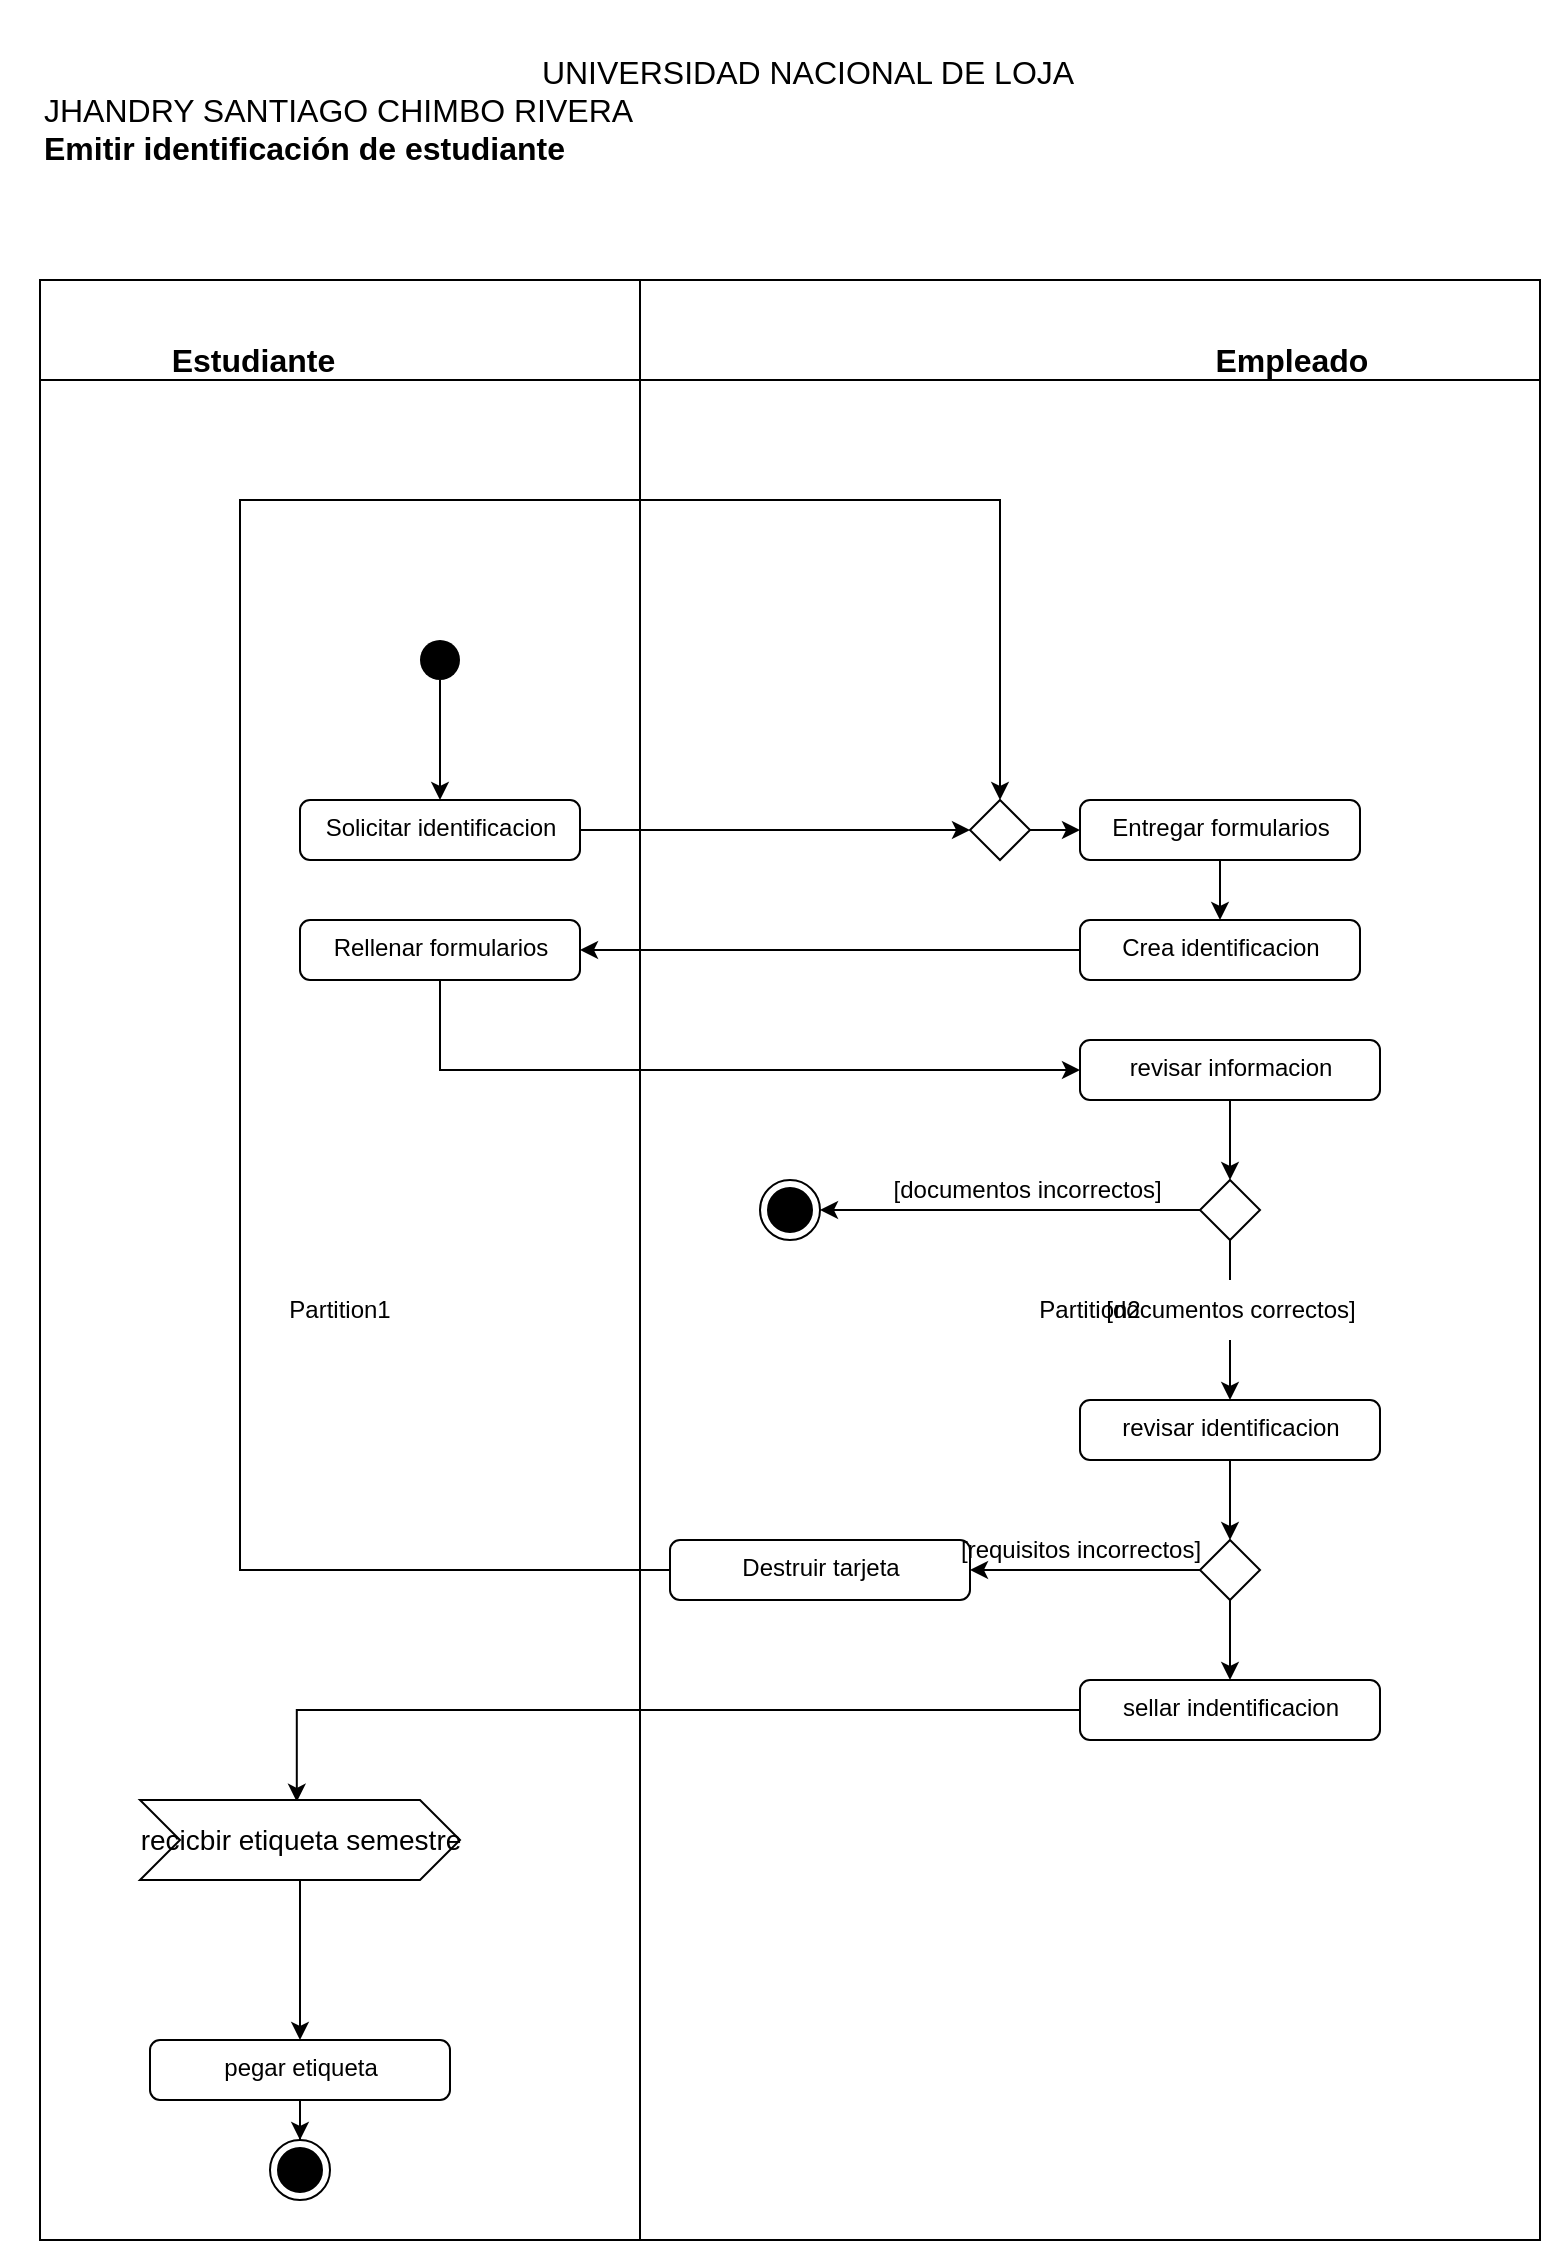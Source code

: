 <mxfile version="20.3.0" type="device"><diagram id="B9wdxovjLmKBqrlXVApe" name="Página-1"><mxGraphModel dx="1221" dy="764" grid="1" gridSize="10" guides="1" tooltips="1" connect="1" arrows="1" fold="1" page="1" pageScale="1" pageWidth="1169" pageHeight="1654" math="0" shadow="0"><root><mxCell id="0"/><mxCell id="1" parent="0"/><mxCell id="vaqCGcie1xAad3sS6H91-85" value="" style="rounded=0;whiteSpace=wrap;html=1;fontSize=16;" vertex="1" parent="1"><mxGeometry x="410" y="280" width="460" height="60" as="geometry"/></mxCell><mxCell id="vaqCGcie1xAad3sS6H91-84" value="" style="rounded=0;whiteSpace=wrap;html=1;fontSize=16;" vertex="1" parent="1"><mxGeometry x="120" y="280" width="300" height="60" as="geometry"/></mxCell><mxCell id="vaqCGcie1xAad3sS6H91-71" value="&lt;b&gt;&lt;font style=&quot;font-size: 16px;&quot;&gt;Estudiante&amp;nbsp; &amp;nbsp; &amp;nbsp; &amp;nbsp; &amp;nbsp; &amp;nbsp; &amp;nbsp; &amp;nbsp; &amp;nbsp; &amp;nbsp; &amp;nbsp; &amp;nbsp; &amp;nbsp; &amp;nbsp; &amp;nbsp; &amp;nbsp; &amp;nbsp; &amp;nbsp; &amp;nbsp; &amp;nbsp; &amp;nbsp; &amp;nbsp; &amp;nbsp; &amp;nbsp; &amp;nbsp; &amp;nbsp; &amp;nbsp; &amp;nbsp; &amp;nbsp; &amp;nbsp; &amp;nbsp; &amp;nbsp; &amp;nbsp; &amp;nbsp; &amp;nbsp; &amp;nbsp; &amp;nbsp; &amp;nbsp; &amp;nbsp; &amp;nbsp; &amp;nbsp; &amp;nbsp; &amp;nbsp; &amp;nbsp; &amp;nbsp; &amp;nbsp; &amp;nbsp; &amp;nbsp; &amp;nbsp; &amp;nbsp;Empleado&lt;/font&gt;&lt;/b&gt;" style="shape=table;html=1;whiteSpace=wrap;startSize=20;container=1;collapsible=0;childLayout=tableLayout;fillColor=none;swimlaneFillColor=#ffffff;strokeColor=none;" vertex="1" parent="1"><mxGeometry x="100" y="310" width="770" height="950" as="geometry"/></mxCell><mxCell id="vaqCGcie1xAad3sS6H91-72" value="" style="shape=partialRectangle;html=1;whiteSpace=wrap;collapsible=0;dropTarget=0;pointerEvents=0;fillColor=none;top=0;left=0;bottom=0;right=0;points=[[0,0.5],[1,0.5]];portConstraint=eastwest;strokeColor=none;" vertex="1" parent="vaqCGcie1xAad3sS6H91-71"><mxGeometry y="20" width="770" height="930" as="geometry"/></mxCell><mxCell id="vaqCGcie1xAad3sS6H91-73" value="" style="shape=partialRectangle;html=1;whiteSpace=wrap;connectable=0;fillColor=none;top=1;left=1;bottom=1;right=1;overflow=hidden;strokeColor=none;" vertex="1" parent="vaqCGcie1xAad3sS6H91-72"><mxGeometry width="20" height="930" as="geometry"><mxRectangle width="20" height="930" as="alternateBounds"/></mxGeometry></mxCell><mxCell id="vaqCGcie1xAad3sS6H91-74" value="Partition1" style="shape=partialRectangle;html=1;whiteSpace=wrap;connectable=0;fillColor=none;top=1;left=1;bottom=1;right=1;overflow=hidden;" vertex="1" parent="vaqCGcie1xAad3sS6H91-72"><mxGeometry x="20" width="300" height="930" as="geometry"><mxRectangle width="300" height="930" as="alternateBounds"/></mxGeometry></mxCell><mxCell id="vaqCGcie1xAad3sS6H91-75" value="Partition2" style="shape=partialRectangle;html=1;whiteSpace=wrap;connectable=0;fillColor=none;top=1;left=1;bottom=1;right=1;overflow=hidden;" vertex="1" parent="vaqCGcie1xAad3sS6H91-72"><mxGeometry x="320" width="450" height="930" as="geometry"><mxRectangle width="450" height="930" as="alternateBounds"/></mxGeometry></mxCell><mxCell id="vaqCGcie1xAad3sS6H91-5" style="edgeStyle=orthogonalEdgeStyle;rounded=0;orthogonalLoop=1;jettySize=auto;html=1;entryX=0.5;entryY=0;entryDx=0;entryDy=0;" edge="1" parent="1" source="vaqCGcie1xAad3sS6H91-1" target="vaqCGcie1xAad3sS6H91-4"><mxGeometry relative="1" as="geometry"/></mxCell><mxCell id="vaqCGcie1xAad3sS6H91-1" value="" style="ellipse;fillColor=#000000;strokeColor=none;" vertex="1" parent="1"><mxGeometry x="310" y="460" width="20" height="20" as="geometry"/></mxCell><mxCell id="vaqCGcie1xAad3sS6H91-3" value="" style="ellipse;html=1;shape=endState;fillColor=strokeColor;" vertex="1" parent="1"><mxGeometry x="480" y="730" width="30" height="30" as="geometry"/></mxCell><mxCell id="vaqCGcie1xAad3sS6H91-58" style="edgeStyle=orthogonalEdgeStyle;rounded=0;orthogonalLoop=1;jettySize=auto;html=1;entryX=0;entryY=0.5;entryDx=0;entryDy=0;" edge="1" parent="1" source="vaqCGcie1xAad3sS6H91-4" target="vaqCGcie1xAad3sS6H91-56"><mxGeometry relative="1" as="geometry"/></mxCell><mxCell id="vaqCGcie1xAad3sS6H91-4" value="Solicitar identificacion" style="html=1;align=center;verticalAlign=top;rounded=1;absoluteArcSize=1;arcSize=10;dashed=0;" vertex="1" parent="1"><mxGeometry x="250" y="540" width="140" height="30" as="geometry"/></mxCell><mxCell id="vaqCGcie1xAad3sS6H91-29" style="edgeStyle=none;rounded=0;orthogonalLoop=1;jettySize=auto;html=1;entryX=0.5;entryY=0;entryDx=0;entryDy=0;" edge="1" parent="1" source="vaqCGcie1xAad3sS6H91-6" target="vaqCGcie1xAad3sS6H91-28"><mxGeometry relative="1" as="geometry"/></mxCell><mxCell id="vaqCGcie1xAad3sS6H91-6" value="Entregar formularios" style="html=1;align=center;verticalAlign=top;rounded=1;absoluteArcSize=1;arcSize=10;dashed=0;" vertex="1" parent="1"><mxGeometry x="640" y="540" width="140" height="30" as="geometry"/></mxCell><mxCell id="vaqCGcie1xAad3sS6H91-31" style="edgeStyle=orthogonalEdgeStyle;rounded=0;orthogonalLoop=1;jettySize=auto;html=1;entryX=0;entryY=0.5;entryDx=0;entryDy=0;" edge="1" parent="1" source="vaqCGcie1xAad3sS6H91-8" target="vaqCGcie1xAad3sS6H91-12"><mxGeometry relative="1" as="geometry"><Array as="points"><mxPoint x="320" y="675"/></Array></mxGeometry></mxCell><mxCell id="vaqCGcie1xAad3sS6H91-8" value="Rellenar formularios" style="html=1;align=center;verticalAlign=top;rounded=1;absoluteArcSize=1;arcSize=10;dashed=0;" vertex="1" parent="1"><mxGeometry x="250" y="600" width="140" height="30" as="geometry"/></mxCell><mxCell id="vaqCGcie1xAad3sS6H91-49" style="edgeStyle=orthogonalEdgeStyle;rounded=0;orthogonalLoop=1;jettySize=auto;html=1;entryX=0.5;entryY=0;entryDx=0;entryDy=0;" edge="1" parent="1" source="vaqCGcie1xAad3sS6H91-12" target="vaqCGcie1xAad3sS6H91-19"><mxGeometry relative="1" as="geometry"/></mxCell><mxCell id="vaqCGcie1xAad3sS6H91-12" value="revisar informacion" style="html=1;align=center;verticalAlign=top;rounded=1;absoluteArcSize=1;arcSize=10;dashed=0;" vertex="1" parent="1"><mxGeometry x="640" y="660" width="150" height="30" as="geometry"/></mxCell><mxCell id="vaqCGcie1xAad3sS6H91-37" style="edgeStyle=orthogonalEdgeStyle;rounded=0;orthogonalLoop=1;jettySize=auto;html=1;entryX=0.5;entryY=0;entryDx=0;entryDy=0;startArrow=none;" edge="1" parent="1" source="vaqCGcie1xAad3sS6H91-36" target="vaqCGcie1xAad3sS6H91-22"><mxGeometry relative="1" as="geometry"/></mxCell><mxCell id="vaqCGcie1xAad3sS6H91-51" style="edgeStyle=orthogonalEdgeStyle;rounded=0;orthogonalLoop=1;jettySize=auto;html=1;entryX=1;entryY=0.5;entryDx=0;entryDy=0;" edge="1" parent="1" source="vaqCGcie1xAad3sS6H91-19" target="vaqCGcie1xAad3sS6H91-3"><mxGeometry relative="1" as="geometry"/></mxCell><mxCell id="vaqCGcie1xAad3sS6H91-19" value="" style="rhombus;" vertex="1" parent="1"><mxGeometry x="700" y="730" width="30" height="30" as="geometry"/></mxCell><mxCell id="vaqCGcie1xAad3sS6H91-54" style="edgeStyle=orthogonalEdgeStyle;rounded=0;orthogonalLoop=1;jettySize=auto;html=1;entryX=0.5;entryY=0;entryDx=0;entryDy=0;" edge="1" parent="1" source="vaqCGcie1xAad3sS6H91-22" target="vaqCGcie1xAad3sS6H91-48"><mxGeometry relative="1" as="geometry"/></mxCell><mxCell id="vaqCGcie1xAad3sS6H91-22" value="revisar identificacion" style="html=1;align=center;verticalAlign=top;rounded=1;absoluteArcSize=1;arcSize=10;dashed=0;" vertex="1" parent="1"><mxGeometry x="640" y="840" width="150" height="30" as="geometry"/></mxCell><mxCell id="vaqCGcie1xAad3sS6H91-30" style="edgeStyle=none;rounded=0;orthogonalLoop=1;jettySize=auto;html=1;entryX=1;entryY=0.5;entryDx=0;entryDy=0;" edge="1" parent="1" source="vaqCGcie1xAad3sS6H91-28" target="vaqCGcie1xAad3sS6H91-8"><mxGeometry relative="1" as="geometry"/></mxCell><mxCell id="vaqCGcie1xAad3sS6H91-28" value="Crea identificacion" style="html=1;align=center;verticalAlign=top;rounded=1;absoluteArcSize=1;arcSize=10;dashed=0;" vertex="1" parent="1"><mxGeometry x="640" y="600" width="140" height="30" as="geometry"/></mxCell><mxCell id="vaqCGcie1xAad3sS6H91-36" value="[documentos correctos]" style="text;html=1;align=center;verticalAlign=middle;resizable=0;points=[];autosize=1;strokeColor=none;fillColor=none;" vertex="1" parent="1"><mxGeometry x="640" y="780" width="150" height="30" as="geometry"/></mxCell><mxCell id="vaqCGcie1xAad3sS6H91-38" value="" style="edgeStyle=orthogonalEdgeStyle;rounded=0;orthogonalLoop=1;jettySize=auto;html=1;entryX=0.5;entryY=0;entryDx=0;entryDy=0;endArrow=none;" edge="1" parent="1" source="vaqCGcie1xAad3sS6H91-19" target="vaqCGcie1xAad3sS6H91-36"><mxGeometry relative="1" as="geometry"><mxPoint x="715" y="810" as="sourcePoint"/><mxPoint x="715" y="900" as="targetPoint"/></mxGeometry></mxCell><mxCell id="vaqCGcie1xAad3sS6H91-61" style="edgeStyle=orthogonalEdgeStyle;rounded=0;orthogonalLoop=1;jettySize=auto;html=1;" edge="1" parent="1" source="vaqCGcie1xAad3sS6H91-48" target="vaqCGcie1xAad3sS6H91-55"><mxGeometry relative="1" as="geometry"/></mxCell><mxCell id="vaqCGcie1xAad3sS6H91-64" style="edgeStyle=orthogonalEdgeStyle;rounded=0;orthogonalLoop=1;jettySize=auto;html=1;entryX=0.5;entryY=0;entryDx=0;entryDy=0;" edge="1" parent="1" source="vaqCGcie1xAad3sS6H91-48" target="vaqCGcie1xAad3sS6H91-63"><mxGeometry relative="1" as="geometry"/></mxCell><mxCell id="vaqCGcie1xAad3sS6H91-48" value="" style="rhombus;" vertex="1" parent="1"><mxGeometry x="700" y="910" width="30" height="30" as="geometry"/></mxCell><mxCell id="vaqCGcie1xAad3sS6H91-35" value="[documentos incorrectos]&amp;nbsp;" style="text;html=1;align=center;verticalAlign=middle;resizable=0;points=[];autosize=1;strokeColor=none;fillColor=none;" vertex="1" parent="1"><mxGeometry x="535" y="720" width="160" height="30" as="geometry"/></mxCell><mxCell id="vaqCGcie1xAad3sS6H91-60" style="edgeStyle=orthogonalEdgeStyle;rounded=0;orthogonalLoop=1;jettySize=auto;html=1;entryX=0.5;entryY=0;entryDx=0;entryDy=0;" edge="1" parent="1" source="vaqCGcie1xAad3sS6H91-55" target="vaqCGcie1xAad3sS6H91-56"><mxGeometry relative="1" as="geometry"><Array as="points"><mxPoint x="220" y="925"/><mxPoint x="220" y="390"/><mxPoint x="600" y="390"/></Array></mxGeometry></mxCell><mxCell id="vaqCGcie1xAad3sS6H91-55" value="Destruir tarjeta" style="html=1;align=center;verticalAlign=top;rounded=1;absoluteArcSize=1;arcSize=10;dashed=0;" vertex="1" parent="1"><mxGeometry x="435" y="910" width="150" height="30" as="geometry"/></mxCell><mxCell id="vaqCGcie1xAad3sS6H91-59" style="edgeStyle=orthogonalEdgeStyle;rounded=0;orthogonalLoop=1;jettySize=auto;html=1;" edge="1" parent="1" source="vaqCGcie1xAad3sS6H91-56" target="vaqCGcie1xAad3sS6H91-6"><mxGeometry relative="1" as="geometry"/></mxCell><mxCell id="vaqCGcie1xAad3sS6H91-56" value="" style="rhombus;" vertex="1" parent="1"><mxGeometry x="585" y="540" width="30" height="30" as="geometry"/></mxCell><mxCell id="vaqCGcie1xAad3sS6H91-62" value="[requisitos incorrectos]" style="text;html=1;align=center;verticalAlign=middle;resizable=0;points=[];autosize=1;strokeColor=none;fillColor=none;" vertex="1" parent="1"><mxGeometry x="570" y="900" width="140" height="30" as="geometry"/></mxCell><mxCell id="vaqCGcie1xAad3sS6H91-67" style="edgeStyle=orthogonalEdgeStyle;rounded=0;orthogonalLoop=1;jettySize=auto;html=1;entryX=0.49;entryY=0.022;entryDx=0;entryDy=0;entryPerimeter=0;exitX=0;exitY=0.5;exitDx=0;exitDy=0;" edge="1" parent="1" source="vaqCGcie1xAad3sS6H91-63" target="vaqCGcie1xAad3sS6H91-66"><mxGeometry relative="1" as="geometry"/></mxCell><mxCell id="vaqCGcie1xAad3sS6H91-63" value="sellar indentificacion" style="html=1;align=center;verticalAlign=top;rounded=1;absoluteArcSize=1;arcSize=10;dashed=0;" vertex="1" parent="1"><mxGeometry x="640" y="980" width="150" height="30" as="geometry"/></mxCell><mxCell id="vaqCGcie1xAad3sS6H91-69" style="edgeStyle=orthogonalEdgeStyle;rounded=0;orthogonalLoop=1;jettySize=auto;html=1;entryX=0.5;entryY=0;entryDx=0;entryDy=0;" edge="1" parent="1" source="vaqCGcie1xAad3sS6H91-66" target="vaqCGcie1xAad3sS6H91-68"><mxGeometry relative="1" as="geometry"/></mxCell><mxCell id="vaqCGcie1xAad3sS6H91-66" value="recicbir etiqueta semestre" style="html=1;shape=mxgraph.infographic.ribbonSimple;notch1=20;notch2=20;align=center;verticalAlign=middle;fontSize=14;fontStyle=0;fillColor=#FFFFFF;" vertex="1" parent="1"><mxGeometry x="170" y="1040" width="160" height="40" as="geometry"/></mxCell><mxCell id="vaqCGcie1xAad3sS6H91-87" style="edgeStyle=orthogonalEdgeStyle;rounded=0;orthogonalLoop=1;jettySize=auto;html=1;entryX=0.5;entryY=0;entryDx=0;entryDy=0;fontSize=16;" edge="1" parent="1" source="vaqCGcie1xAad3sS6H91-68" target="vaqCGcie1xAad3sS6H91-86"><mxGeometry relative="1" as="geometry"/></mxCell><mxCell id="vaqCGcie1xAad3sS6H91-68" value="pegar etiqueta" style="html=1;align=center;verticalAlign=top;rounded=1;absoluteArcSize=1;arcSize=10;dashed=0;" vertex="1" parent="1"><mxGeometry x="175" y="1160" width="150" height="30" as="geometry"/></mxCell><mxCell id="vaqCGcie1xAad3sS6H91-86" value="" style="ellipse;html=1;shape=endState;fillColor=strokeColor;" vertex="1" parent="1"><mxGeometry x="235" y="1210" width="30" height="30" as="geometry"/></mxCell><mxCell id="vaqCGcie1xAad3sS6H91-89" value="&lt;div style=&quot;text-align: center;&quot;&gt;&lt;span style=&quot;background-color: initial;&quot;&gt;&lt;span style=&quot;white-space: pre;&quot;&gt;&#9;&lt;/span&gt;&lt;span style=&quot;white-space: pre;&quot;&gt;&#9;&lt;/span&gt;&lt;span style=&quot;white-space: pre;&quot;&gt;&#9;&lt;/span&gt;&lt;span style=&quot;white-space: pre;&quot;&gt;&#9;&lt;/span&gt;&lt;span style=&quot;white-space: pre;&quot;&gt;&#9;&lt;/span&gt;&lt;span style=&quot;white-space: pre;&quot;&gt;&#9;&lt;/span&gt;&lt;span style=&quot;white-space: pre;&quot;&gt;&#9;&lt;/span&gt;UNIVERSIDAD NACIONAL DE LOJA&lt;/span&gt;&lt;/div&gt;JHANDRY SANTIAGO CHIMBO RIVERA&lt;br&gt;&lt;b&gt;&lt;span&gt;Emitir identificación de estudiante&lt;/span&gt;&lt;/b&gt;" style="rounded=0;whiteSpace=wrap;html=1;fontSize=16;strokeColor=none;align=left;fillColor=none;" vertex="1" parent="1"><mxGeometry x="120" y="140" width="750" height="110" as="geometry"/></mxCell></root></mxGraphModel></diagram></mxfile>